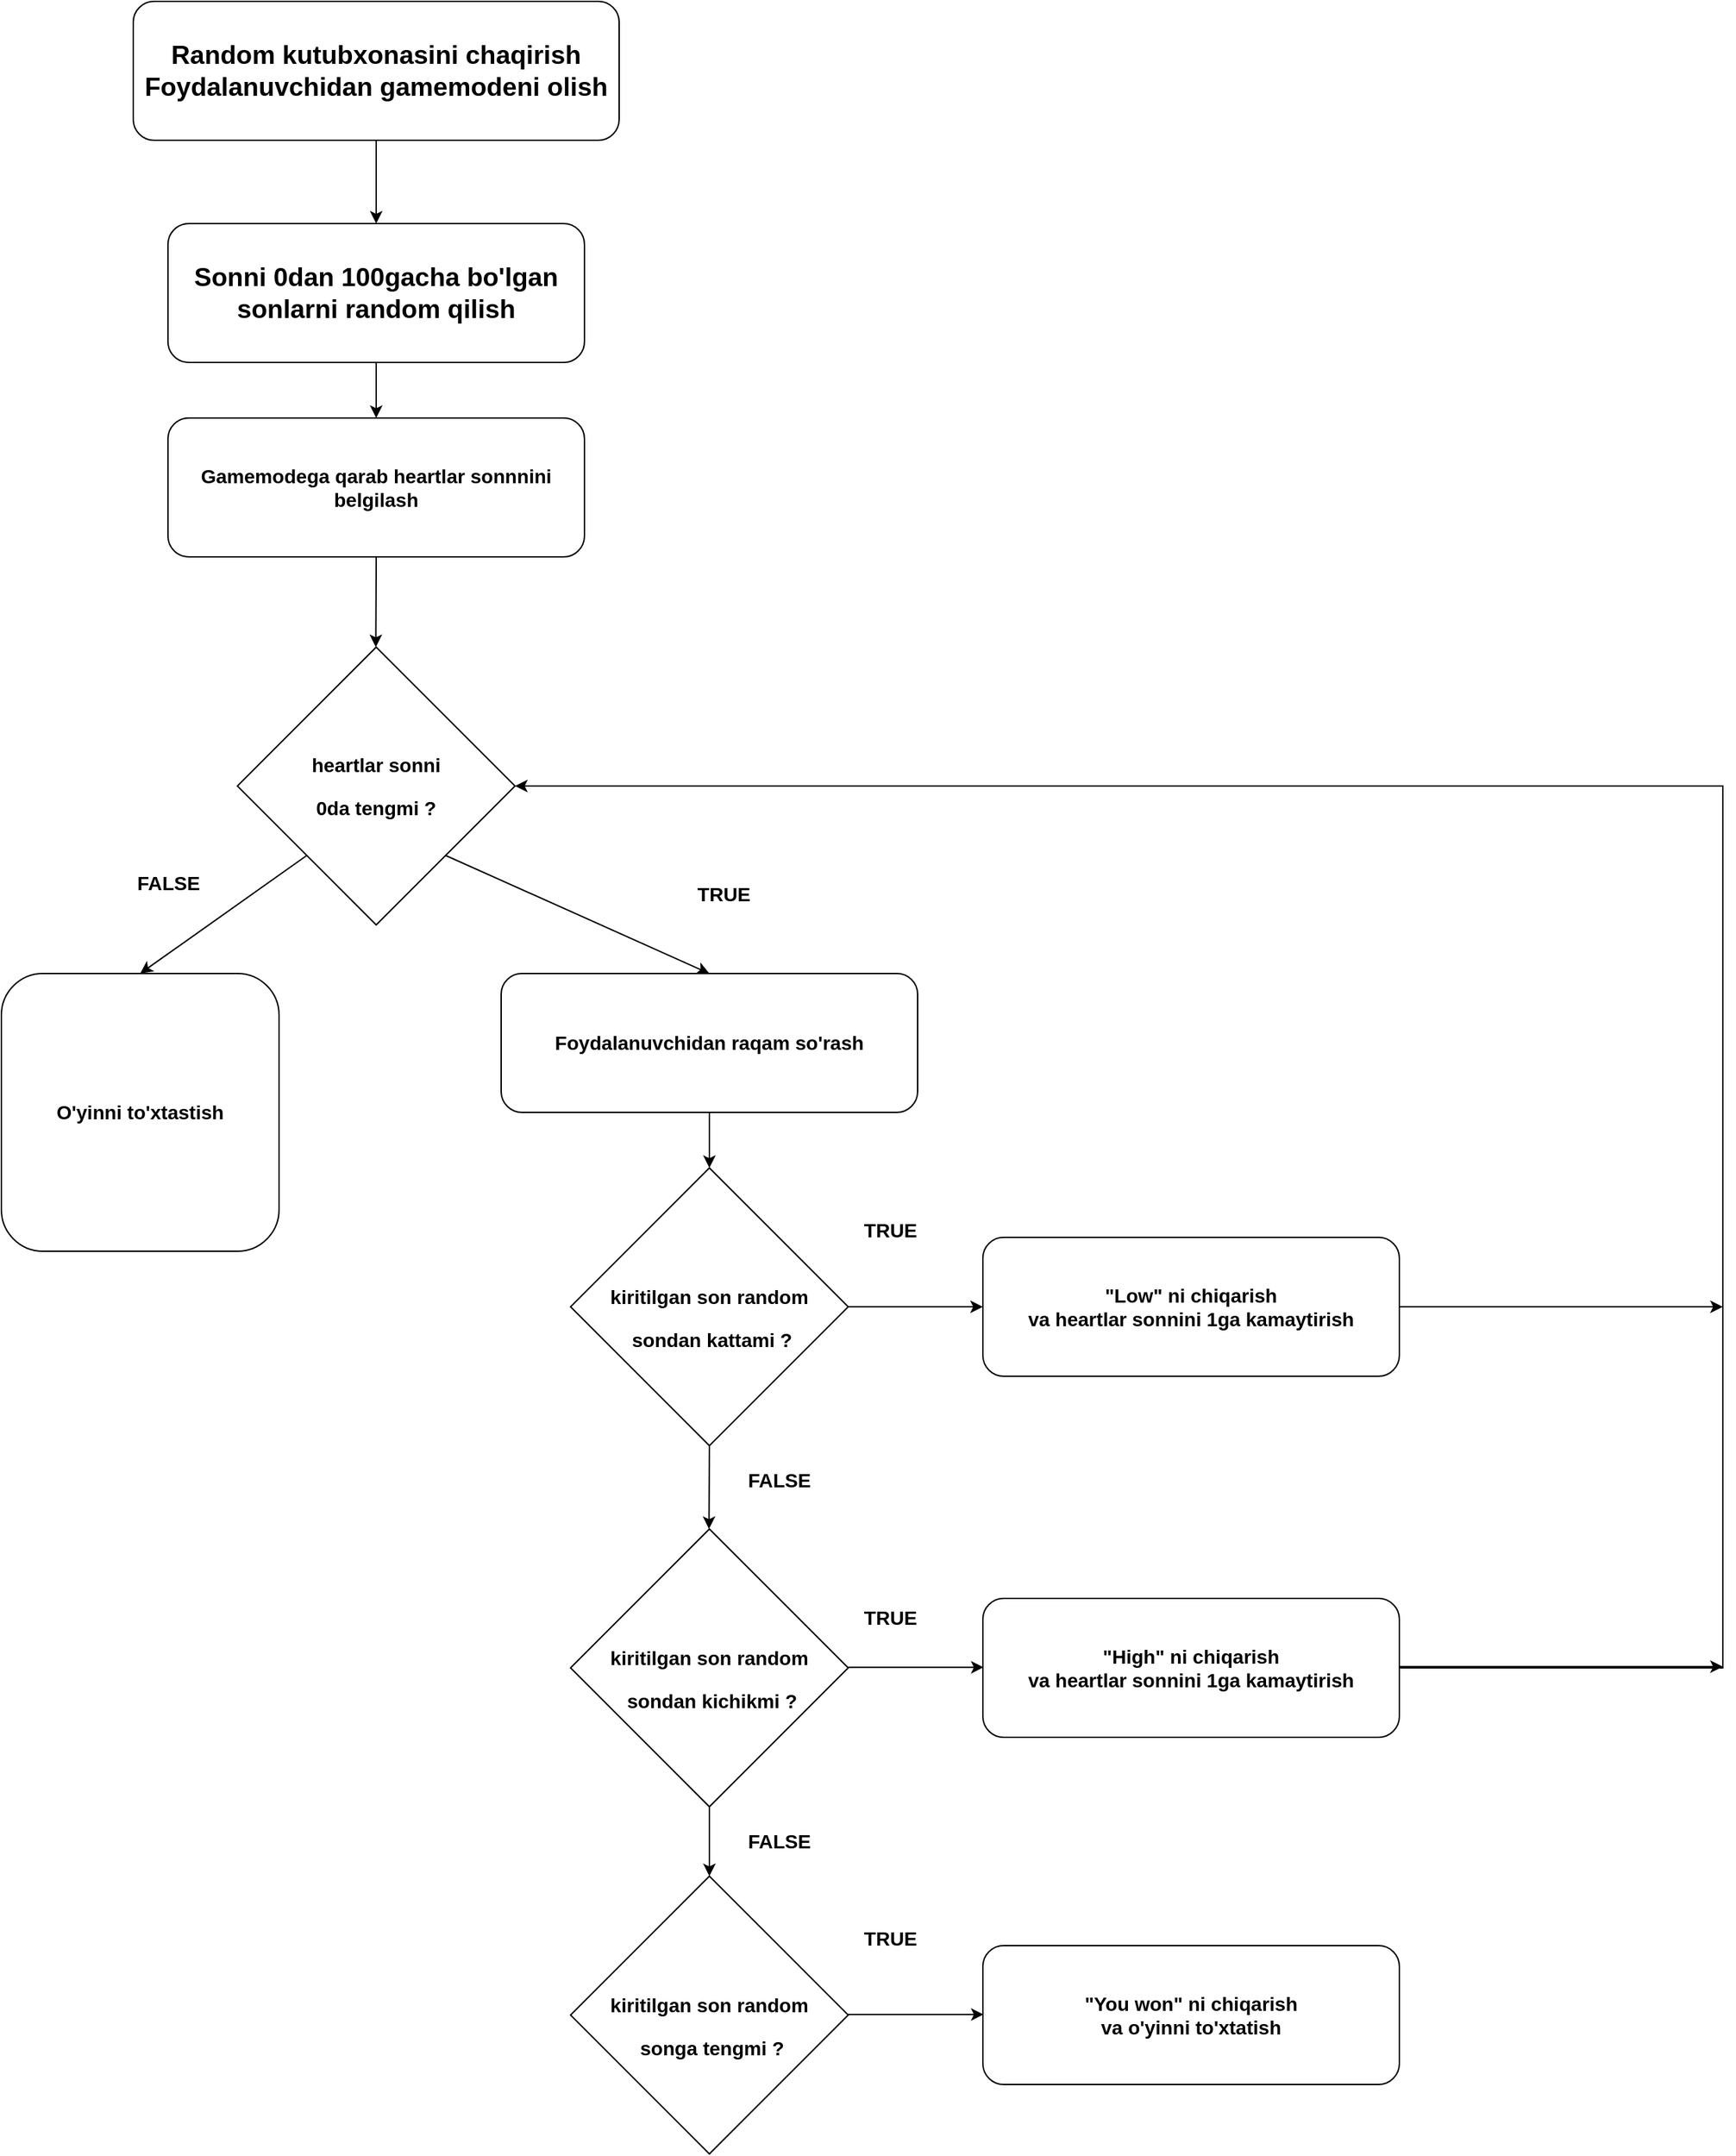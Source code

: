<mxfile version="23.1.6" type="github">
  <diagram id="C5RBs43oDa-KdzZeNtuy" name="Page-1">
    <mxGraphModel dx="1050" dy="530" grid="1" gridSize="10" guides="1" tooltips="1" connect="1" arrows="1" fold="1" page="1" pageScale="1" pageWidth="827" pageHeight="1169" math="0" shadow="0">
      <root>
        <mxCell id="WIyWlLk6GJQsqaUBKTNV-0" />
        <mxCell id="WIyWlLk6GJQsqaUBKTNV-1" parent="WIyWlLk6GJQsqaUBKTNV-0" />
        <mxCell id="MHU4kRLM9bzFtjRCCSRE-0" value="&lt;h3&gt;Random kutubxonasini chaqirish&lt;br&gt;Foydalanuvchidan gamemodeni olish&lt;/h3&gt;" style="rounded=1;whiteSpace=wrap;html=1;fontSize=16;" parent="WIyWlLk6GJQsqaUBKTNV-1" vertex="1">
          <mxGeometry x="215" y="20" width="350" height="100" as="geometry" />
        </mxCell>
        <mxCell id="MHU4kRLM9bzFtjRCCSRE-1" value="&lt;h3&gt;Gamemodega qarab heartlar sonnnini belgilash&lt;/h3&gt;" style="rounded=1;whiteSpace=wrap;html=1;" parent="WIyWlLk6GJQsqaUBKTNV-1" vertex="1">
          <mxGeometry x="240" y="320" width="300" height="100" as="geometry" />
        </mxCell>
        <mxCell id="MHU4kRLM9bzFtjRCCSRE-3" value="&lt;h3&gt;Sonni 0dan 100gacha bo&#39;lgan&lt;br&gt;sonlarni&amp;nbsp;random qilish&lt;/h3&gt;" style="rounded=1;whiteSpace=wrap;html=1;fontSize=16;" parent="WIyWlLk6GJQsqaUBKTNV-1" vertex="1">
          <mxGeometry x="240" y="180" width="300" height="100" as="geometry" />
        </mxCell>
        <mxCell id="MHU4kRLM9bzFtjRCCSRE-4" value="&lt;h3&gt;heartlar sonni&lt;/h3&gt;&lt;h3&gt;0da tengmi ?&lt;/h3&gt;" style="rhombus;whiteSpace=wrap;html=1;" parent="WIyWlLk6GJQsqaUBKTNV-1" vertex="1">
          <mxGeometry x="290" y="485" width="200" height="200" as="geometry" />
        </mxCell>
        <mxCell id="AU5U2urCdwb4kxW75dGj-0" value="&lt;h3&gt;O&#39;yinni to&#39;xtastish&lt;/h3&gt;" style="rounded=1;whiteSpace=wrap;html=1;" parent="WIyWlLk6GJQsqaUBKTNV-1" vertex="1">
          <mxGeometry x="120" y="720" width="200" height="200" as="geometry" />
        </mxCell>
        <mxCell id="AU5U2urCdwb4kxW75dGj-1" value="&lt;h3&gt;Foydalanuvchidan raqam so&#39;rash&lt;/h3&gt;" style="rounded=1;whiteSpace=wrap;html=1;" parent="WIyWlLk6GJQsqaUBKTNV-1" vertex="1">
          <mxGeometry x="480" y="720" width="300" height="100" as="geometry" />
        </mxCell>
        <mxCell id="AU5U2urCdwb4kxW75dGj-4" value="&lt;h3&gt;&lt;br&gt;kiritilgan son random&lt;/h3&gt;&lt;h3&gt;&amp;nbsp;sondan kattami ?&lt;/h3&gt;" style="rhombus;whiteSpace=wrap;html=1;" parent="WIyWlLk6GJQsqaUBKTNV-1" vertex="1">
          <mxGeometry x="530" y="860" width="200" height="200" as="geometry" />
        </mxCell>
        <mxCell id="AU5U2urCdwb4kxW75dGj-5" value="&lt;h3&gt;&lt;br&gt;kiritilgan son random&lt;/h3&gt;&lt;h3&gt;&amp;nbsp;songa tengmi ?&lt;/h3&gt;" style="rhombus;whiteSpace=wrap;html=1;" parent="WIyWlLk6GJQsqaUBKTNV-1" vertex="1">
          <mxGeometry x="530" y="1370" width="200" height="200" as="geometry" />
        </mxCell>
        <mxCell id="AU5U2urCdwb4kxW75dGj-6" value="&lt;h3&gt;&lt;br&gt;kiritilgan son random&lt;/h3&gt;&lt;h3&gt;&amp;nbsp;sondan kichikmi ?&lt;/h3&gt;" style="rhombus;whiteSpace=wrap;html=1;" parent="WIyWlLk6GJQsqaUBKTNV-1" vertex="1">
          <mxGeometry x="530" y="1120" width="200" height="200" as="geometry" />
        </mxCell>
        <mxCell id="AU5U2urCdwb4kxW75dGj-8" value="&lt;h3&gt;&quot;Low&quot; ni chiqarish&lt;br&gt;va heartlar sonnini 1ga kamaytirish&lt;/h3&gt;" style="rounded=1;whiteSpace=wrap;html=1;" parent="WIyWlLk6GJQsqaUBKTNV-1" vertex="1">
          <mxGeometry x="827" y="910" width="300" height="100" as="geometry" />
        </mxCell>
        <mxCell id="AU5U2urCdwb4kxW75dGj-9" value="&lt;h3&gt;&quot;You won&quot; ni chiqarish&lt;br&gt;va o&#39;yinni to&#39;xtatish&lt;/h3&gt;" style="rounded=1;whiteSpace=wrap;html=1;" parent="WIyWlLk6GJQsqaUBKTNV-1" vertex="1">
          <mxGeometry x="827" y="1420" width="300" height="100" as="geometry" />
        </mxCell>
        <mxCell id="AU5U2urCdwb4kxW75dGj-10" value="&lt;h3&gt;&quot;High&quot; ni chiqarish&lt;br&gt;va heartlar sonnini 1ga kamaytirish&lt;/h3&gt;" style="rounded=1;whiteSpace=wrap;html=1;" parent="WIyWlLk6GJQsqaUBKTNV-1" vertex="1">
          <mxGeometry x="827" y="1170" width="300" height="100" as="geometry" />
        </mxCell>
        <mxCell id="AU5U2urCdwb4kxW75dGj-11" value="" style="endArrow=classic;html=1;rounded=0;exitX=0.5;exitY=1;exitDx=0;exitDy=0;entryX=0.5;entryY=0;entryDx=0;entryDy=0;" parent="WIyWlLk6GJQsqaUBKTNV-1" source="MHU4kRLM9bzFtjRCCSRE-0" target="MHU4kRLM9bzFtjRCCSRE-3" edge="1">
          <mxGeometry width="50" height="50" relative="1" as="geometry">
            <mxPoint x="430" y="350" as="sourcePoint" />
            <mxPoint x="480" y="300" as="targetPoint" />
          </mxGeometry>
        </mxCell>
        <mxCell id="AU5U2urCdwb4kxW75dGj-12" value="" style="endArrow=classic;html=1;rounded=0;entryX=0.5;entryY=0;entryDx=0;entryDy=0;" parent="WIyWlLk6GJQsqaUBKTNV-1" target="MHU4kRLM9bzFtjRCCSRE-1" edge="1">
          <mxGeometry width="50" height="50" relative="1" as="geometry">
            <mxPoint x="390" y="280" as="sourcePoint" />
            <mxPoint x="400" y="190" as="targetPoint" />
          </mxGeometry>
        </mxCell>
        <mxCell id="AU5U2urCdwb4kxW75dGj-13" value="" style="endArrow=classic;html=1;rounded=0;entryX=0.5;entryY=0;entryDx=0;entryDy=0;exitX=0.5;exitY=1;exitDx=0;exitDy=0;" parent="WIyWlLk6GJQsqaUBKTNV-1" source="MHU4kRLM9bzFtjRCCSRE-1" edge="1">
          <mxGeometry width="50" height="50" relative="1" as="geometry">
            <mxPoint x="389.71" y="445" as="sourcePoint" />
            <mxPoint x="389.71" y="485" as="targetPoint" />
          </mxGeometry>
        </mxCell>
        <mxCell id="AU5U2urCdwb4kxW75dGj-14" value="" style="endArrow=classic;html=1;rounded=0;entryX=0.5;entryY=0;entryDx=0;entryDy=0;exitX=0;exitY=1;exitDx=0;exitDy=0;" parent="WIyWlLk6GJQsqaUBKTNV-1" source="MHU4kRLM9bzFtjRCCSRE-4" target="AU5U2urCdwb4kxW75dGj-0" edge="1">
          <mxGeometry width="50" height="50" relative="1" as="geometry">
            <mxPoint x="200.29" y="655" as="sourcePoint" />
            <mxPoint x="200.0" y="720" as="targetPoint" />
          </mxGeometry>
        </mxCell>
        <mxCell id="AU5U2urCdwb4kxW75dGj-15" value="" style="endArrow=classic;html=1;rounded=0;entryX=0.5;entryY=0;entryDx=0;entryDy=0;exitX=1;exitY=1;exitDx=0;exitDy=0;" parent="WIyWlLk6GJQsqaUBKTNV-1" source="MHU4kRLM9bzFtjRCCSRE-4" target="AU5U2urCdwb4kxW75dGj-1" edge="1">
          <mxGeometry width="50" height="50" relative="1" as="geometry">
            <mxPoint x="520" y="630" as="sourcePoint" />
            <mxPoint x="590" y="695" as="targetPoint" />
          </mxGeometry>
        </mxCell>
        <mxCell id="AU5U2urCdwb4kxW75dGj-16" value="" style="endArrow=classic;html=1;rounded=0;exitX=0.5;exitY=1;exitDx=0;exitDy=0;" parent="WIyWlLk6GJQsqaUBKTNV-1" edge="1">
          <mxGeometry width="50" height="50" relative="1" as="geometry">
            <mxPoint x="630" y="820" as="sourcePoint" />
            <mxPoint x="630" y="860" as="targetPoint" />
          </mxGeometry>
        </mxCell>
        <mxCell id="AU5U2urCdwb4kxW75dGj-17" value="" style="endArrow=classic;html=1;rounded=0;exitX=0.5;exitY=1;exitDx=0;exitDy=0;" parent="WIyWlLk6GJQsqaUBKTNV-1" source="AU5U2urCdwb4kxW75dGj-4" edge="1">
          <mxGeometry width="50" height="50" relative="1" as="geometry">
            <mxPoint x="629.71" y="1080" as="sourcePoint" />
            <mxPoint x="629.71" y="1120" as="targetPoint" />
          </mxGeometry>
        </mxCell>
        <mxCell id="AU5U2urCdwb4kxW75dGj-18" value="" style="endArrow=classic;html=1;rounded=0;exitX=0.5;exitY=1;exitDx=0;exitDy=0;" parent="WIyWlLk6GJQsqaUBKTNV-1" edge="1">
          <mxGeometry width="50" height="50" relative="1" as="geometry">
            <mxPoint x="630" y="1320" as="sourcePoint" />
            <mxPoint x="630" y="1370" as="targetPoint" />
          </mxGeometry>
        </mxCell>
        <mxCell id="AU5U2urCdwb4kxW75dGj-21" value="" style="endArrow=classic;html=1;rounded=0;exitX=0.5;exitY=1;exitDx=0;exitDy=0;entryX=0;entryY=0.5;entryDx=0;entryDy=0;" parent="WIyWlLk6GJQsqaUBKTNV-1" target="AU5U2urCdwb4kxW75dGj-8" edge="1">
          <mxGeometry width="50" height="50" relative="1" as="geometry">
            <mxPoint x="729.49" y="960" as="sourcePoint" />
            <mxPoint x="729.2" y="1020" as="targetPoint" />
          </mxGeometry>
        </mxCell>
        <mxCell id="AU5U2urCdwb4kxW75dGj-22" value="" style="endArrow=classic;html=1;rounded=0;exitX=0.5;exitY=1;exitDx=0;exitDy=0;entryX=0;entryY=0.5;entryDx=0;entryDy=0;" parent="WIyWlLk6GJQsqaUBKTNV-1" edge="1">
          <mxGeometry width="50" height="50" relative="1" as="geometry">
            <mxPoint x="730" y="1219.6" as="sourcePoint" />
            <mxPoint x="827.51" y="1219.6" as="targetPoint" />
          </mxGeometry>
        </mxCell>
        <mxCell id="AU5U2urCdwb4kxW75dGj-23" value="" style="endArrow=classic;html=1;rounded=0;exitX=0.5;exitY=1;exitDx=0;exitDy=0;entryX=0;entryY=0.5;entryDx=0;entryDy=0;" parent="WIyWlLk6GJQsqaUBKTNV-1" edge="1">
          <mxGeometry width="50" height="50" relative="1" as="geometry">
            <mxPoint x="730" y="1469.6" as="sourcePoint" />
            <mxPoint x="827.51" y="1469.6" as="targetPoint" />
          </mxGeometry>
        </mxCell>
        <mxCell id="AU5U2urCdwb4kxW75dGj-24" value="" style="endArrow=classic;html=1;rounded=0;entryX=1;entryY=0.5;entryDx=0;entryDy=0;exitX=1;exitY=0.5;exitDx=0;exitDy=0;" parent="WIyWlLk6GJQsqaUBKTNV-1" source="AU5U2urCdwb4kxW75dGj-10" target="MHU4kRLM9bzFtjRCCSRE-4" edge="1">
          <mxGeometry width="50" height="50" relative="1" as="geometry">
            <mxPoint x="1127" y="1210" as="sourcePoint" />
            <mxPoint x="1317" y="1295" as="targetPoint" />
            <Array as="points">
              <mxPoint x="1360" y="1220" />
              <mxPoint x="1360" y="585" />
            </Array>
          </mxGeometry>
        </mxCell>
        <mxCell id="AU5U2urCdwb4kxW75dGj-25" value="" style="endArrow=classic;html=1;rounded=0;exitX=1;exitY=0.5;exitDx=0;exitDy=0;" parent="WIyWlLk6GJQsqaUBKTNV-1" source="AU5U2urCdwb4kxW75dGj-8" edge="1">
          <mxGeometry width="50" height="50" relative="1" as="geometry">
            <mxPoint x="1190" y="990" as="sourcePoint" />
            <mxPoint x="1360" y="960" as="targetPoint" />
          </mxGeometry>
        </mxCell>
        <mxCell id="AU5U2urCdwb4kxW75dGj-26" value="" style="endArrow=classic;html=1;rounded=0;exitX=1;exitY=0.5;exitDx=0;exitDy=0;" parent="WIyWlLk6GJQsqaUBKTNV-1" edge="1">
          <mxGeometry width="50" height="50" relative="1" as="geometry">
            <mxPoint x="1127" y="1219.17" as="sourcePoint" />
            <mxPoint x="1360" y="1219.17" as="targetPoint" />
          </mxGeometry>
        </mxCell>
        <mxCell id="AU5U2urCdwb4kxW75dGj-29" value="&lt;h3&gt;TRUE&lt;/h3&gt;" style="text;html=1;align=center;verticalAlign=middle;resizable=0;points=[];autosize=1;strokeColor=none;fillColor=none;" parent="WIyWlLk6GJQsqaUBKTNV-1" vertex="1">
          <mxGeometry x="610" y="633" width="60" height="60" as="geometry" />
        </mxCell>
        <mxCell id="AU5U2urCdwb4kxW75dGj-30" value="&lt;h3&gt;FALSE&lt;/h3&gt;" style="text;html=1;align=center;verticalAlign=middle;resizable=0;points=[];autosize=1;strokeColor=none;fillColor=none;" parent="WIyWlLk6GJQsqaUBKTNV-1" vertex="1">
          <mxGeometry x="205" y="625" width="70" height="60" as="geometry" />
        </mxCell>
        <mxCell id="AU5U2urCdwb4kxW75dGj-31" value="&lt;h3&gt;FALSE&lt;/h3&gt;" style="text;html=1;align=center;verticalAlign=middle;resizable=0;points=[];autosize=1;strokeColor=none;fillColor=none;" parent="WIyWlLk6GJQsqaUBKTNV-1" vertex="1">
          <mxGeometry x="645" y="1055" width="70" height="60" as="geometry" />
        </mxCell>
        <mxCell id="AU5U2urCdwb4kxW75dGj-32" value="&lt;h3&gt;FALSE&lt;/h3&gt;" style="text;html=1;align=center;verticalAlign=middle;resizable=0;points=[];autosize=1;strokeColor=none;fillColor=none;" parent="WIyWlLk6GJQsqaUBKTNV-1" vertex="1">
          <mxGeometry x="645" y="1315" width="70" height="60" as="geometry" />
        </mxCell>
        <mxCell id="AU5U2urCdwb4kxW75dGj-33" value="&lt;h3&gt;TRUE&lt;/h3&gt;" style="text;html=1;align=center;verticalAlign=middle;resizable=0;points=[];autosize=1;strokeColor=none;fillColor=none;" parent="WIyWlLk6GJQsqaUBKTNV-1" vertex="1">
          <mxGeometry x="730" y="875" width="60" height="60" as="geometry" />
        </mxCell>
        <mxCell id="AU5U2urCdwb4kxW75dGj-34" value="&lt;h3&gt;TRUE&lt;/h3&gt;" style="text;html=1;align=center;verticalAlign=middle;resizable=0;points=[];autosize=1;strokeColor=none;fillColor=none;" parent="WIyWlLk6GJQsqaUBKTNV-1" vertex="1">
          <mxGeometry x="730" y="1154" width="60" height="60" as="geometry" />
        </mxCell>
        <mxCell id="AU5U2urCdwb4kxW75dGj-35" value="&lt;h3&gt;TRUE&lt;/h3&gt;" style="text;html=1;align=center;verticalAlign=middle;resizable=0;points=[];autosize=1;strokeColor=none;fillColor=none;" parent="WIyWlLk6GJQsqaUBKTNV-1" vertex="1">
          <mxGeometry x="730" y="1385" width="60" height="60" as="geometry" />
        </mxCell>
      </root>
    </mxGraphModel>
  </diagram>
</mxfile>
